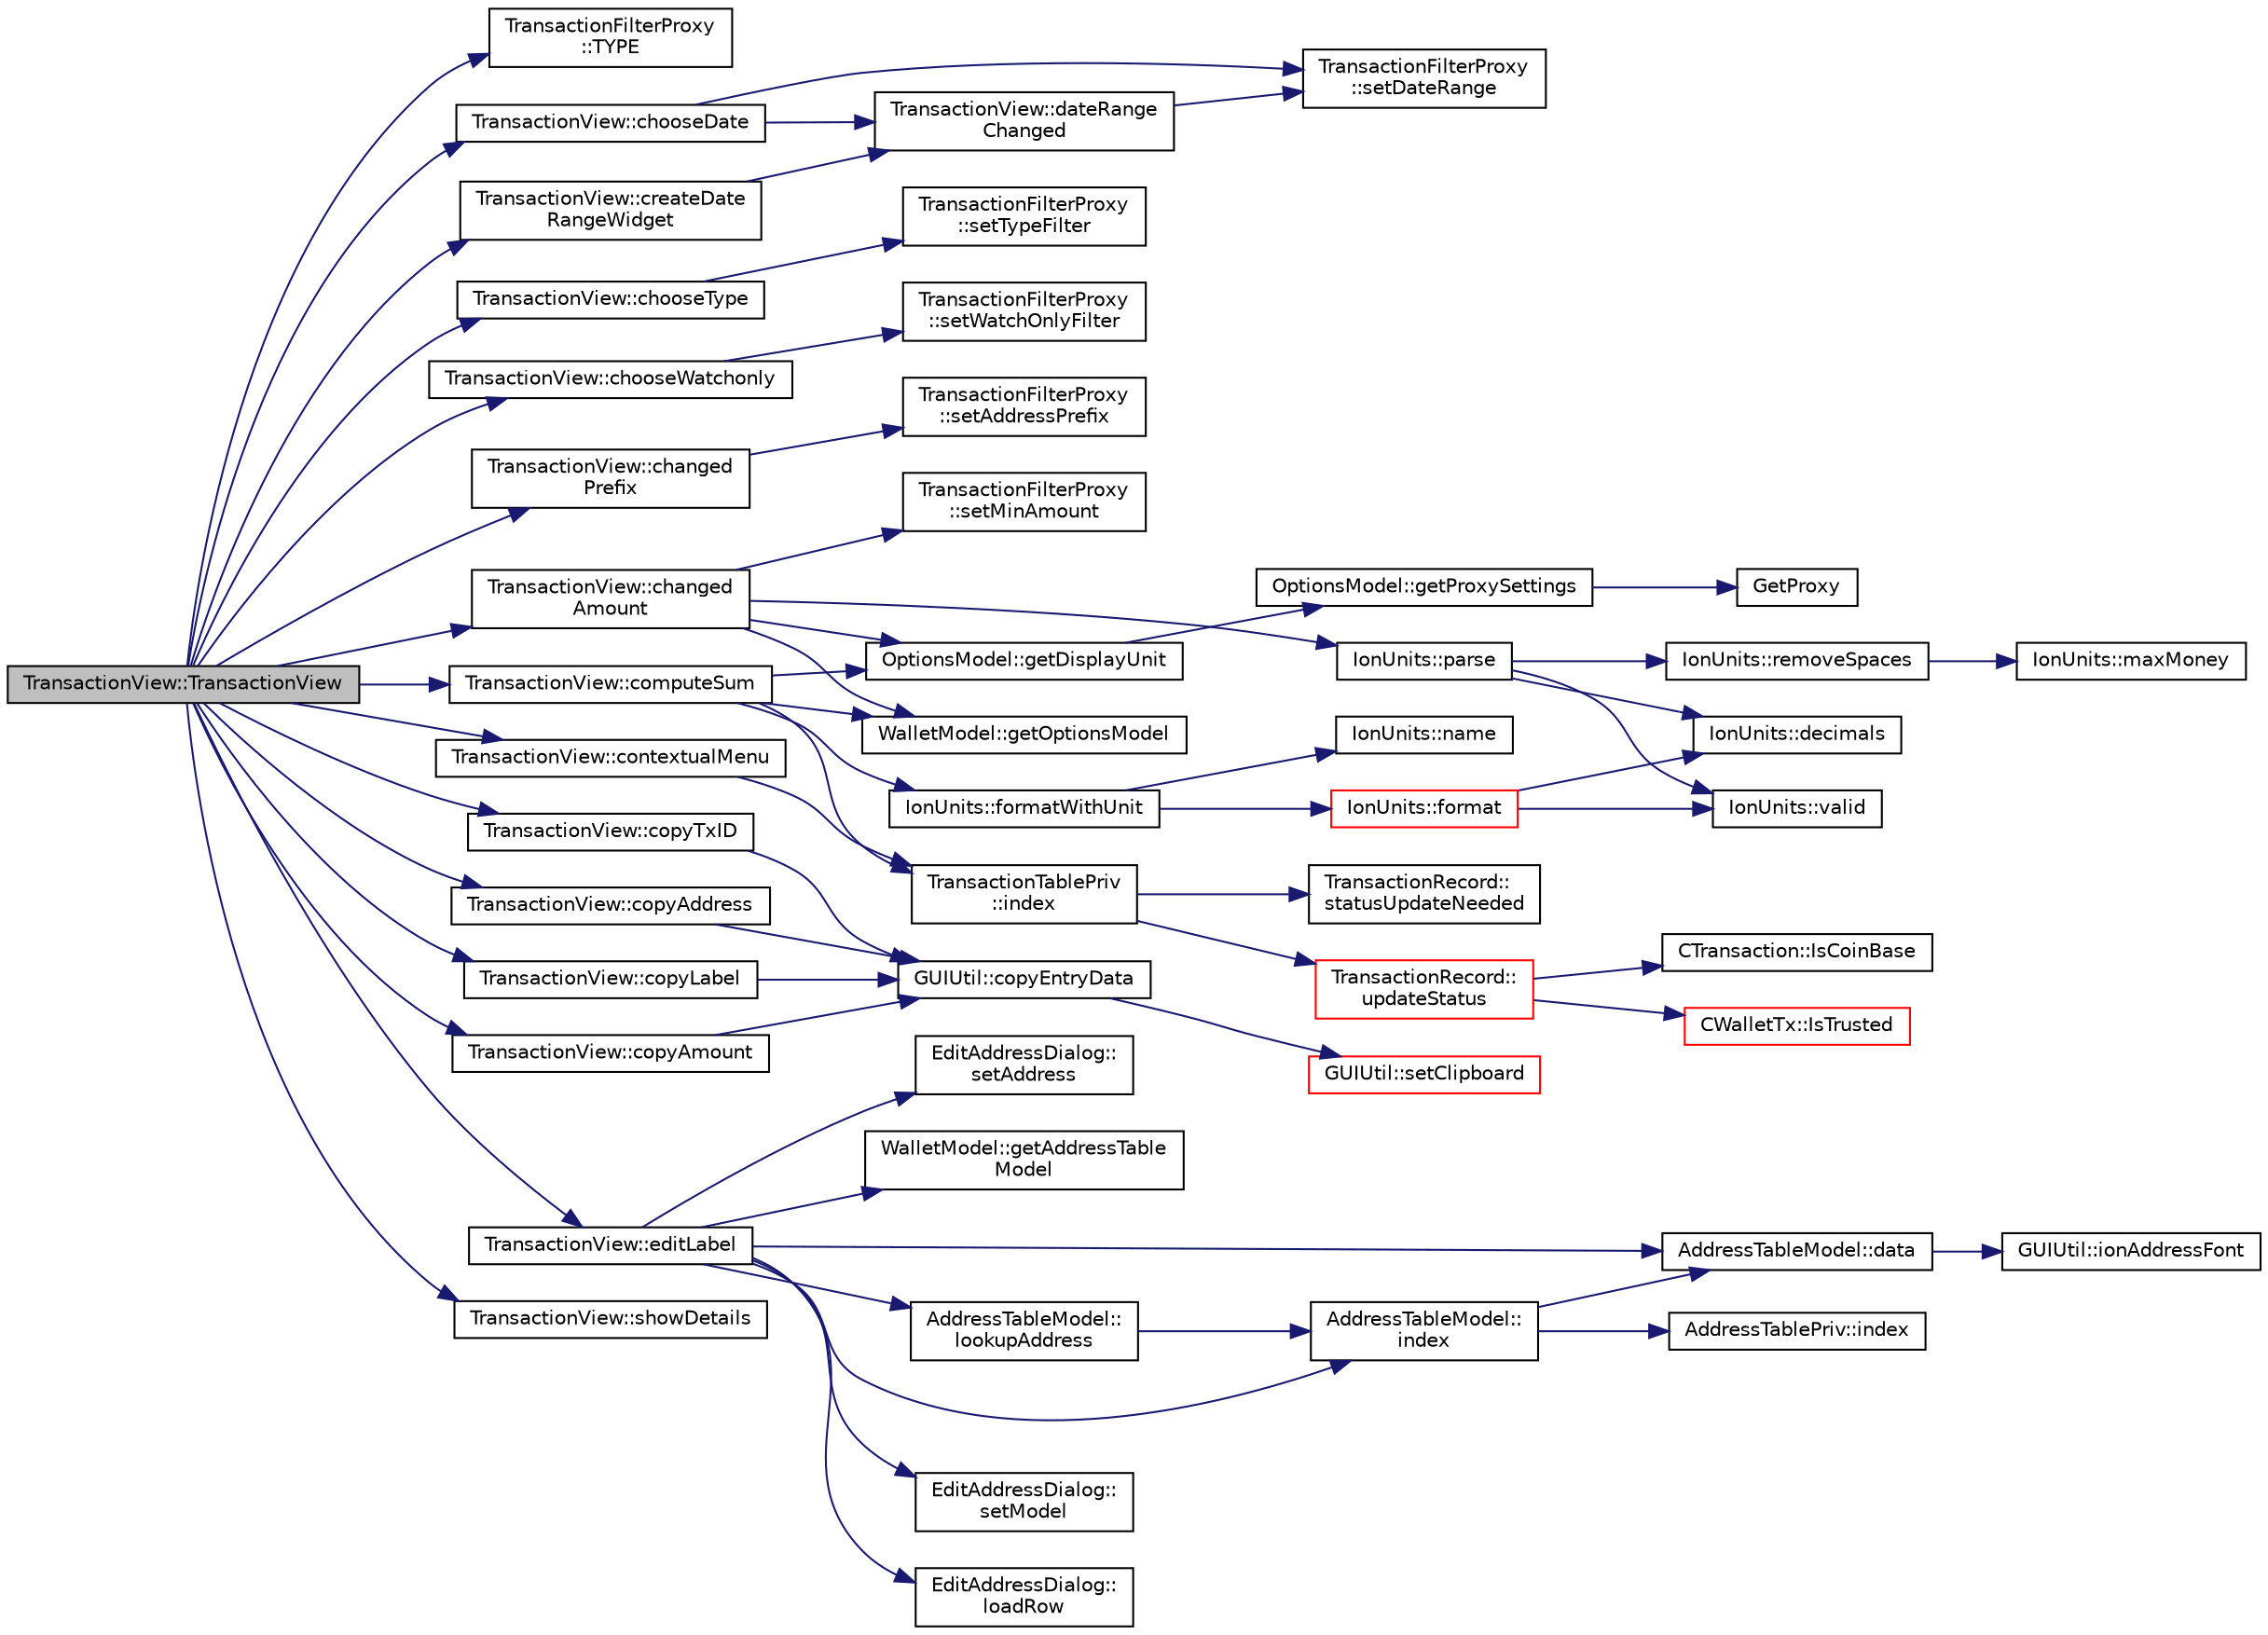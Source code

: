 digraph "TransactionView::TransactionView"
{
  edge [fontname="Helvetica",fontsize="10",labelfontname="Helvetica",labelfontsize="10"];
  node [fontname="Helvetica",fontsize="10",shape=record];
  rankdir="LR";
  Node0 [label="TransactionView::TransactionView",height=0.2,width=0.4,color="black", fillcolor="grey75", style="filled", fontcolor="black"];
  Node0 -> Node1 [color="midnightblue",fontsize="10",style="solid",fontname="Helvetica"];
  Node1 [label="TransactionFilterProxy\l::TYPE",height=0.2,width=0.4,color="black", fillcolor="white", style="filled",URL="$d2/ddd/class_transaction_filter_proxy.html#aaacec79a6362b13ee4cfab7f770e33b5"];
  Node0 -> Node2 [color="midnightblue",fontsize="10",style="solid",fontname="Helvetica"];
  Node2 [label="TransactionView::createDate\lRangeWidget",height=0.2,width=0.4,color="black", fillcolor="white", style="filled",URL="$d2/d2c/class_transaction_view.html#a4455d37773d81280d068f0b7751150f7"];
  Node2 -> Node3 [color="midnightblue",fontsize="10",style="solid",fontname="Helvetica"];
  Node3 [label="TransactionView::dateRange\lChanged",height=0.2,width=0.4,color="black", fillcolor="white", style="filled",URL="$d2/d2c/class_transaction_view.html#ab9000969ec2cc3617b9c06caf33e747a"];
  Node3 -> Node4 [color="midnightblue",fontsize="10",style="solid",fontname="Helvetica"];
  Node4 [label="TransactionFilterProxy\l::setDateRange",height=0.2,width=0.4,color="black", fillcolor="white", style="filled",URL="$d2/ddd/class_transaction_filter_proxy.html#ad57cc552db9ce70bb4e8e1c12909992d"];
  Node0 -> Node5 [color="midnightblue",fontsize="10",style="solid",fontname="Helvetica"];
  Node5 [label="TransactionView::chooseDate",height=0.2,width=0.4,color="black", fillcolor="white", style="filled",URL="$d2/d2c/class_transaction_view.html#abd49a0777b14f7bf5a72a4d5901d033d"];
  Node5 -> Node4 [color="midnightblue",fontsize="10",style="solid",fontname="Helvetica"];
  Node5 -> Node3 [color="midnightblue",fontsize="10",style="solid",fontname="Helvetica"];
  Node0 -> Node6 [color="midnightblue",fontsize="10",style="solid",fontname="Helvetica"];
  Node6 [label="TransactionView::chooseType",height=0.2,width=0.4,color="black", fillcolor="white", style="filled",URL="$d2/d2c/class_transaction_view.html#a590f0edc4ab4d59f88d7fc494e852f80"];
  Node6 -> Node7 [color="midnightblue",fontsize="10",style="solid",fontname="Helvetica"];
  Node7 [label="TransactionFilterProxy\l::setTypeFilter",height=0.2,width=0.4,color="black", fillcolor="white", style="filled",URL="$d2/ddd/class_transaction_filter_proxy.html#af28eee58aee7585b71f057d044408106"];
  Node0 -> Node8 [color="midnightblue",fontsize="10",style="solid",fontname="Helvetica"];
  Node8 [label="TransactionView::chooseWatchonly",height=0.2,width=0.4,color="black", fillcolor="white", style="filled",URL="$d2/d2c/class_transaction_view.html#a0f3b9936adcb622403210e7b38a64574"];
  Node8 -> Node9 [color="midnightblue",fontsize="10",style="solid",fontname="Helvetica"];
  Node9 [label="TransactionFilterProxy\l::setWatchOnlyFilter",height=0.2,width=0.4,color="black", fillcolor="white", style="filled",URL="$d2/ddd/class_transaction_filter_proxy.html#a63123114a91591249492278ba7223834"];
  Node0 -> Node10 [color="midnightblue",fontsize="10",style="solid",fontname="Helvetica"];
  Node10 [label="TransactionView::changed\lPrefix",height=0.2,width=0.4,color="black", fillcolor="white", style="filled",URL="$d2/d2c/class_transaction_view.html#ac2ed41556913e588c667490860717efa"];
  Node10 -> Node11 [color="midnightblue",fontsize="10",style="solid",fontname="Helvetica"];
  Node11 [label="TransactionFilterProxy\l::setAddressPrefix",height=0.2,width=0.4,color="black", fillcolor="white", style="filled",URL="$d2/ddd/class_transaction_filter_proxy.html#ad0b4258695ed1fbbf70d29f4e264361a"];
  Node0 -> Node12 [color="midnightblue",fontsize="10",style="solid",fontname="Helvetica"];
  Node12 [label="TransactionView::changed\lAmount",height=0.2,width=0.4,color="black", fillcolor="white", style="filled",URL="$d2/d2c/class_transaction_view.html#a0075048c06bb54da5c5e5d2691198984"];
  Node12 -> Node13 [color="midnightblue",fontsize="10",style="solid",fontname="Helvetica"];
  Node13 [label="IonUnits::parse",height=0.2,width=0.4,color="black", fillcolor="white", style="filled",URL="$d7/dab/class_ion_units.html#a25349c520a1994f8c772db61b23208d6",tooltip="Parse string to coin amount. "];
  Node13 -> Node14 [color="midnightblue",fontsize="10",style="solid",fontname="Helvetica"];
  Node14 [label="IonUnits::valid",height=0.2,width=0.4,color="black", fillcolor="white", style="filled",URL="$d7/dab/class_ion_units.html#a23c5b1306ed473dbb2375a6675a2ce13",tooltip="Is unit ID valid? "];
  Node13 -> Node15 [color="midnightblue",fontsize="10",style="solid",fontname="Helvetica"];
  Node15 [label="IonUnits::decimals",height=0.2,width=0.4,color="black", fillcolor="white", style="filled",URL="$d7/dab/class_ion_units.html#a5e9c7a5b666b858c171760273c51c9d7",tooltip="Number of decimals left. "];
  Node13 -> Node16 [color="midnightblue",fontsize="10",style="solid",fontname="Helvetica"];
  Node16 [label="IonUnits::removeSpaces",height=0.2,width=0.4,color="black", fillcolor="white", style="filled",URL="$d7/dab/class_ion_units.html#a3076278f67f3b32262dcbaa4944698f4"];
  Node16 -> Node17 [color="midnightblue",fontsize="10",style="solid",fontname="Helvetica"];
  Node17 [label="IonUnits::maxMoney",height=0.2,width=0.4,color="black", fillcolor="white", style="filled",URL="$d7/dab/class_ion_units.html#ad263cf356fe762bfe92eb11f2306c36a",tooltip="Return maximum number of base units (Satoshis) "];
  Node12 -> Node18 [color="midnightblue",fontsize="10",style="solid",fontname="Helvetica"];
  Node18 [label="WalletModel::getOptionsModel",height=0.2,width=0.4,color="black", fillcolor="white", style="filled",URL="$d4/d27/class_wallet_model.html#a96d53e56b3f8f07537ea2523f7a7d300"];
  Node12 -> Node19 [color="midnightblue",fontsize="10",style="solid",fontname="Helvetica"];
  Node19 [label="OptionsModel::getDisplayUnit",height=0.2,width=0.4,color="black", fillcolor="white", style="filled",URL="$da/d1f/class_options_model.html#a3b6e4d4ef42be3aaba315b8cd14f468e"];
  Node19 -> Node20 [color="midnightblue",fontsize="10",style="solid",fontname="Helvetica"];
  Node20 [label="OptionsModel::getProxySettings",height=0.2,width=0.4,color="black", fillcolor="white", style="filled",URL="$da/d1f/class_options_model.html#a0fa582a801df3753c2c50840c40bb350"];
  Node20 -> Node21 [color="midnightblue",fontsize="10",style="solid",fontname="Helvetica"];
  Node21 [label="GetProxy",height=0.2,width=0.4,color="black", fillcolor="white", style="filled",URL="$d0/d0e/netbase_8cpp.html#a4e67b39fc1769663260d791d2f4d049d"];
  Node12 -> Node22 [color="midnightblue",fontsize="10",style="solid",fontname="Helvetica"];
  Node22 [label="TransactionFilterProxy\l::setMinAmount",height=0.2,width=0.4,color="black", fillcolor="white", style="filled",URL="$d2/ddd/class_transaction_filter_proxy.html#a14688071f18551bf7d78225feb8ca8df"];
  Node0 -> Node23 [color="midnightblue",fontsize="10",style="solid",fontname="Helvetica"];
  Node23 [label="TransactionView::computeSum",height=0.2,width=0.4,color="black", fillcolor="white", style="filled",URL="$d2/d2c/class_transaction_view.html#abb2ea48a61bb12a0dda9d63952adc50e",tooltip="Compute sum of all selected transactions. "];
  Node23 -> Node18 [color="midnightblue",fontsize="10",style="solid",fontname="Helvetica"];
  Node23 -> Node19 [color="midnightblue",fontsize="10",style="solid",fontname="Helvetica"];
  Node23 -> Node24 [color="midnightblue",fontsize="10",style="solid",fontname="Helvetica"];
  Node24 [label="TransactionTablePriv\l::index",height=0.2,width=0.4,color="black", fillcolor="white", style="filled",URL="$d2/ddb/class_transaction_table_priv.html#ac692aa6aa7820e80accc971c70e0fae5"];
  Node24 -> Node25 [color="midnightblue",fontsize="10",style="solid",fontname="Helvetica"];
  Node25 [label="TransactionRecord::\lstatusUpdateNeeded",height=0.2,width=0.4,color="black", fillcolor="white", style="filled",URL="$d1/da7/class_transaction_record.html#aaca6757b7b300151694021be6af18d11",tooltip="Return whether a status update is needed. "];
  Node24 -> Node26 [color="midnightblue",fontsize="10",style="solid",fontname="Helvetica"];
  Node26 [label="TransactionRecord::\lupdateStatus",height=0.2,width=0.4,color="red", fillcolor="white", style="filled",URL="$d1/da7/class_transaction_record.html#a9b643dd885a790ae511705a1446556be",tooltip="Update status from core wallet tx. "];
  Node26 -> Node27 [color="midnightblue",fontsize="10",style="solid",fontname="Helvetica"];
  Node27 [label="CTransaction::IsCoinBase",height=0.2,width=0.4,color="black", fillcolor="white", style="filled",URL="$df/d43/class_c_transaction.html#a96256e8ac1bf79ad9c057e48c41132dd"];
  Node26 -> Node28 [color="midnightblue",fontsize="10",style="solid",fontname="Helvetica"];
  Node28 [label="CWalletTx::IsTrusted",height=0.2,width=0.4,color="red", fillcolor="white", style="filled",URL="$d6/d53/class_c_wallet_tx.html#a71efb0d5b5def8ae00a1d74b8741bfcb"];
  Node23 -> Node42 [color="midnightblue",fontsize="10",style="solid",fontname="Helvetica"];
  Node42 [label="IonUnits::formatWithUnit",height=0.2,width=0.4,color="black", fillcolor="white", style="filled",URL="$d7/dab/class_ion_units.html#a07052cd4b4b8496b73ffe657432a8624",tooltip="Format as string (with unit) "];
  Node42 -> Node43 [color="midnightblue",fontsize="10",style="solid",fontname="Helvetica"];
  Node43 [label="IonUnits::format",height=0.2,width=0.4,color="red", fillcolor="white", style="filled",URL="$d7/dab/class_ion_units.html#a7cf8cdbd0a24c418ae91b511fac5bee4",tooltip="Format as string. "];
  Node43 -> Node14 [color="midnightblue",fontsize="10",style="solid",fontname="Helvetica"];
  Node43 -> Node15 [color="midnightblue",fontsize="10",style="solid",fontname="Helvetica"];
  Node42 -> Node45 [color="midnightblue",fontsize="10",style="solid",fontname="Helvetica"];
  Node45 [label="IonUnits::name",height=0.2,width=0.4,color="black", fillcolor="white", style="filled",URL="$d7/dab/class_ion_units.html#a5bb4881389b09aeeb0bc235e87e0a42f",tooltip="Short name. "];
  Node0 -> Node46 [color="midnightblue",fontsize="10",style="solid",fontname="Helvetica"];
  Node46 [label="TransactionView::contextualMenu",height=0.2,width=0.4,color="black", fillcolor="white", style="filled",URL="$d2/d2c/class_transaction_view.html#abe5793b86a4ea6f80a6d822ee878e646"];
  Node46 -> Node24 [color="midnightblue",fontsize="10",style="solid",fontname="Helvetica"];
  Node0 -> Node47 [color="midnightblue",fontsize="10",style="solid",fontname="Helvetica"];
  Node47 [label="TransactionView::copyAddress",height=0.2,width=0.4,color="black", fillcolor="white", style="filled",URL="$d2/d2c/class_transaction_view.html#a768ffc4deca27f0cfffb39003bf46f75"];
  Node47 -> Node48 [color="midnightblue",fontsize="10",style="solid",fontname="Helvetica"];
  Node48 [label="GUIUtil::copyEntryData",height=0.2,width=0.4,color="black", fillcolor="white", style="filled",URL="$d1/d87/namespace_g_u_i_util.html#ae231227ad96528c828e1c846f253f642",tooltip="Copy a field of the currently selected entry of a view to the clipboard. "];
  Node48 -> Node49 [color="midnightblue",fontsize="10",style="solid",fontname="Helvetica"];
  Node49 [label="GUIUtil::setClipboard",height=0.2,width=0.4,color="red", fillcolor="white", style="filled",URL="$d1/d87/namespace_g_u_i_util.html#aef655b19f129179ca32f11a4d0da1a07"];
  Node0 -> Node52 [color="midnightblue",fontsize="10",style="solid",fontname="Helvetica"];
  Node52 [label="TransactionView::copyLabel",height=0.2,width=0.4,color="black", fillcolor="white", style="filled",URL="$d2/d2c/class_transaction_view.html#a78d63230a1b7810108f46bb2366b2038"];
  Node52 -> Node48 [color="midnightblue",fontsize="10",style="solid",fontname="Helvetica"];
  Node0 -> Node53 [color="midnightblue",fontsize="10",style="solid",fontname="Helvetica"];
  Node53 [label="TransactionView::copyAmount",height=0.2,width=0.4,color="black", fillcolor="white", style="filled",URL="$d2/d2c/class_transaction_view.html#a83e5ce148e328b673c1b6af09a1d94ea"];
  Node53 -> Node48 [color="midnightblue",fontsize="10",style="solid",fontname="Helvetica"];
  Node0 -> Node54 [color="midnightblue",fontsize="10",style="solid",fontname="Helvetica"];
  Node54 [label="TransactionView::copyTxID",height=0.2,width=0.4,color="black", fillcolor="white", style="filled",URL="$d2/d2c/class_transaction_view.html#a465c51f03cf28f66492766b4a5da8896"];
  Node54 -> Node48 [color="midnightblue",fontsize="10",style="solid",fontname="Helvetica"];
  Node0 -> Node55 [color="midnightblue",fontsize="10",style="solid",fontname="Helvetica"];
  Node55 [label="TransactionView::editLabel",height=0.2,width=0.4,color="black", fillcolor="white", style="filled",URL="$d2/d2c/class_transaction_view.html#a18817639384e53f94fc1ad956d7263d9"];
  Node55 -> Node56 [color="midnightblue",fontsize="10",style="solid",fontname="Helvetica"];
  Node56 [label="WalletModel::getAddressTable\lModel",height=0.2,width=0.4,color="black", fillcolor="white", style="filled",URL="$d4/d27/class_wallet_model.html#a89ed202e2dbc04aaa70d72872b95b351"];
  Node55 -> Node57 [color="midnightblue",fontsize="10",style="solid",fontname="Helvetica"];
  Node57 [label="AddressTableModel::data",height=0.2,width=0.4,color="black", fillcolor="white", style="filled",URL="$d9/ded/class_address_table_model.html#a79b07007c147962c0119310ebd4931c1"];
  Node57 -> Node58 [color="midnightblue",fontsize="10",style="solid",fontname="Helvetica"];
  Node58 [label="GUIUtil::ionAddressFont",height=0.2,width=0.4,color="black", fillcolor="white", style="filled",URL="$d1/d87/namespace_g_u_i_util.html#a7cec12a5eacf453bfd69921c3e763b32"];
  Node55 -> Node59 [color="midnightblue",fontsize="10",style="solid",fontname="Helvetica"];
  Node59 [label="AddressTableModel::\llookupAddress",height=0.2,width=0.4,color="black", fillcolor="white", style="filled",URL="$d9/ded/class_address_table_model.html#a0beb94d838781d9055e393b37bf68f83"];
  Node59 -> Node60 [color="midnightblue",fontsize="10",style="solid",fontname="Helvetica"];
  Node60 [label="AddressTableModel::\lindex",height=0.2,width=0.4,color="black", fillcolor="white", style="filled",URL="$d9/ded/class_address_table_model.html#a74e9123471948255f87271c823c82854"];
  Node60 -> Node57 [color="midnightblue",fontsize="10",style="solid",fontname="Helvetica"];
  Node60 -> Node61 [color="midnightblue",fontsize="10",style="solid",fontname="Helvetica"];
  Node61 [label="AddressTablePriv::index",height=0.2,width=0.4,color="black", fillcolor="white", style="filled",URL="$de/dba/class_address_table_priv.html#af311eb7d0189a74a508d7ad0f563f307"];
  Node55 -> Node60 [color="midnightblue",fontsize="10",style="solid",fontname="Helvetica"];
  Node55 -> Node62 [color="midnightblue",fontsize="10",style="solid",fontname="Helvetica"];
  Node62 [label="EditAddressDialog::\lsetModel",height=0.2,width=0.4,color="black", fillcolor="white", style="filled",URL="$da/db7/class_edit_address_dialog.html#a57d26af2c34bd45c06596e9b3fc9a446"];
  Node55 -> Node63 [color="midnightblue",fontsize="10",style="solid",fontname="Helvetica"];
  Node63 [label="EditAddressDialog::\lloadRow",height=0.2,width=0.4,color="black", fillcolor="white", style="filled",URL="$da/db7/class_edit_address_dialog.html#a45d90d6f757fb4b20788710c8533036b"];
  Node55 -> Node64 [color="midnightblue",fontsize="10",style="solid",fontname="Helvetica"];
  Node64 [label="EditAddressDialog::\lsetAddress",height=0.2,width=0.4,color="black", fillcolor="white", style="filled",URL="$da/db7/class_edit_address_dialog.html#afcaca5a8e493b9493d2ca2430f7ac5eb"];
  Node0 -> Node65 [color="midnightblue",fontsize="10",style="solid",fontname="Helvetica"];
  Node65 [label="TransactionView::showDetails",height=0.2,width=0.4,color="black", fillcolor="white", style="filled",URL="$d2/d2c/class_transaction_view.html#ae62e0e0941a219c927d83190c3b5def6"];
}

